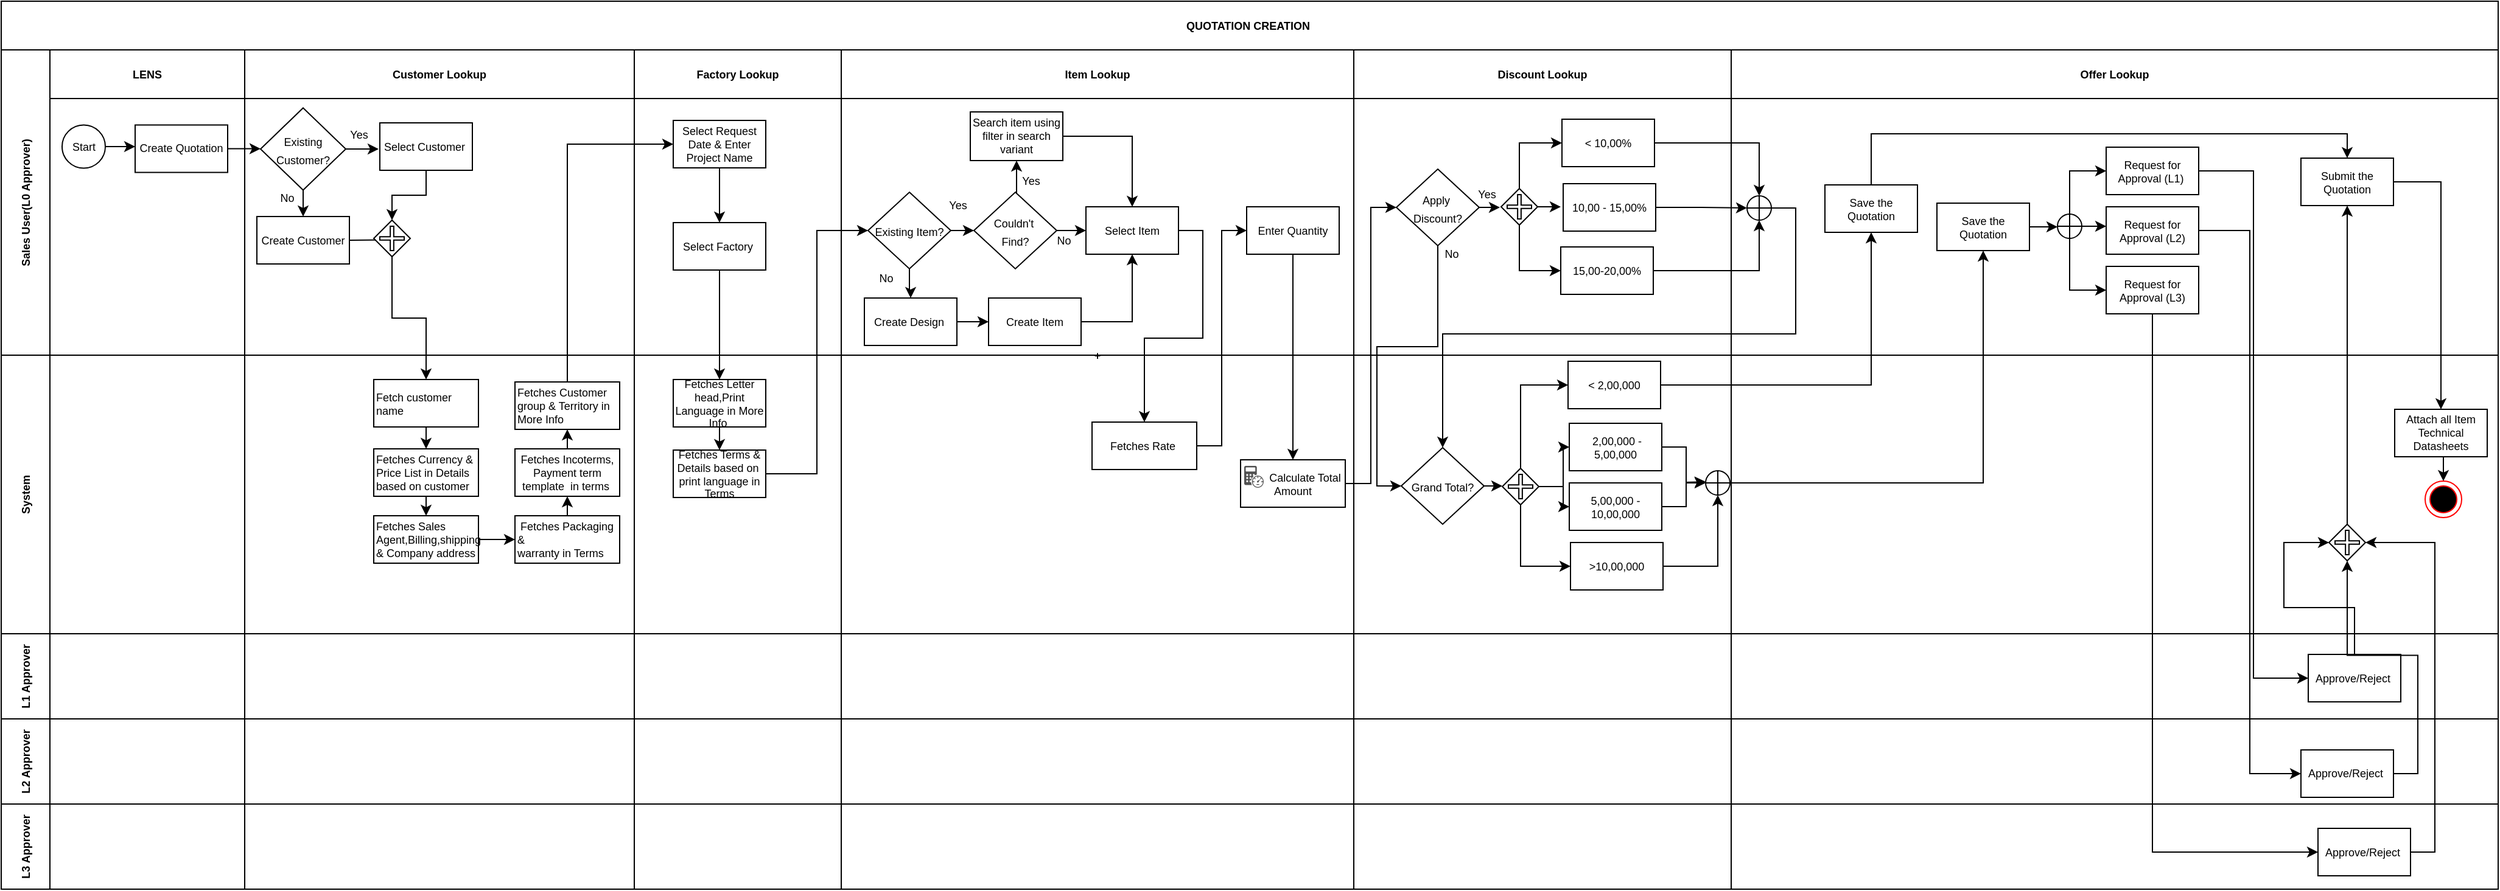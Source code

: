 <mxfile version="28.0.4">
  <diagram name="Page-1" id="TXxOkmzMB-AsiZWHqzil">
    <mxGraphModel dx="1201" dy="489" grid="1" gridSize="10" guides="1" tooltips="1" connect="1" arrows="1" fold="1" page="1" pageScale="1" pageWidth="1400" pageHeight="850" math="0" shadow="0">
      <root>
        <mxCell id="0" />
        <mxCell id="1" parent="0" />
        <mxCell id="I9-Bo0b2mwKEJArJB-ll-1" value="QUOTATION CREATION " style="shape=table;childLayout=tableLayout;startSize=40;collapsible=0;recursiveResize=0;expand=0;fontSize=9;fontStyle=1" parent="1" vertex="1">
          <mxGeometry x="118" width="2051.0" height="730.0" as="geometry" />
        </mxCell>
        <mxCell id="I9-Bo0b2mwKEJArJB-ll-2" value="Sales User(L0 Approver)" style="shape=tableRow;horizontal=0;swimlaneHead=0;swimlaneBody=0;top=0;left=0;strokeColor=inherit;bottom=0;right=0;dropTarget=0;fontStyle=1;fillColor=none;points=[[0,0.5],[1,0.5]];portConstraint=eastwest;startSize=40;collapsible=0;recursiveResize=0;expand=0;fontSize=9;" parent="I9-Bo0b2mwKEJArJB-ll-1" vertex="1">
          <mxGeometry y="40" width="2051.0" height="251" as="geometry" />
        </mxCell>
        <mxCell id="I9-Bo0b2mwKEJArJB-ll-3" value="LENS" style="swimlane;swimlaneHead=0;swimlaneBody=0;fontStyle=1;strokeColor=inherit;connectable=0;fillColor=none;startSize=40;collapsible=0;recursiveResize=0;expand=0;fontSize=9;" parent="I9-Bo0b2mwKEJArJB-ll-2" vertex="1">
          <mxGeometry x="40" width="160" height="251" as="geometry">
            <mxRectangle width="160" height="251" as="alternateBounds" />
          </mxGeometry>
        </mxCell>
        <mxCell id="I9-Bo0b2mwKEJArJB-ll-82" style="edgeStyle=orthogonalEdgeStyle;rounded=0;orthogonalLoop=1;jettySize=auto;html=1;exitX=1;exitY=0.5;exitDx=0;exitDy=0;" parent="I9-Bo0b2mwKEJArJB-ll-3" source="I9-Bo0b2mwKEJArJB-ll-34" edge="1">
          <mxGeometry relative="1" as="geometry">
            <mxPoint x="70" y="79.5" as="targetPoint" />
          </mxGeometry>
        </mxCell>
        <mxCell id="I9-Bo0b2mwKEJArJB-ll-34" value="&lt;font&gt;Start&lt;/font&gt;" style="ellipse;whiteSpace=wrap;html=1;aspect=fixed;fontSize=9;" parent="I9-Bo0b2mwKEJArJB-ll-3" vertex="1">
          <mxGeometry x="10" y="61.75" width="35.5" height="35.5" as="geometry" />
        </mxCell>
        <mxCell id="I9-Bo0b2mwKEJArJB-ll-36" value="Create Quotation" style="rounded=0;whiteSpace=wrap;html=1;align=center;fontSize=9;" parent="I9-Bo0b2mwKEJArJB-ll-3" vertex="1">
          <mxGeometry x="70" y="61.75" width="76" height="39" as="geometry" />
        </mxCell>
        <mxCell id="I9-Bo0b2mwKEJArJB-ll-4" value="Customer Lookup" style="swimlane;swimlaneHead=0;swimlaneBody=0;fontStyle=1;strokeColor=inherit;connectable=0;fillColor=none;startSize=40;collapsible=0;recursiveResize=0;expand=0;fontSize=9;" parent="I9-Bo0b2mwKEJArJB-ll-2" vertex="1">
          <mxGeometry x="200" width="320" height="251" as="geometry">
            <mxRectangle width="320" height="251" as="alternateBounds" />
          </mxGeometry>
        </mxCell>
        <mxCell id="I9-Bo0b2mwKEJArJB-ll-195" style="edgeStyle=orthogonalEdgeStyle;rounded=0;orthogonalLoop=1;jettySize=auto;html=1;exitX=1;exitY=0.5;exitDx=0;exitDy=0;" parent="I9-Bo0b2mwKEJArJB-ll-4" source="I9-Bo0b2mwKEJArJB-ll-5" edge="1">
          <mxGeometry relative="1" as="geometry">
            <mxPoint x="130" y="156" as="targetPoint" />
          </mxGeometry>
        </mxCell>
        <mxCell id="I9-Bo0b2mwKEJArJB-ll-5" value="Create Customer" style="rounded=0;whiteSpace=wrap;html=1;align=center;fontSize=9;" parent="I9-Bo0b2mwKEJArJB-ll-4" vertex="1">
          <mxGeometry x="10" y="137" width="76" height="39" as="geometry" />
        </mxCell>
        <mxCell id="I9-Bo0b2mwKEJArJB-ll-9" value="Select Item" style="rounded=0;whiteSpace=wrap;html=1;align=center;fontSize=9;" parent="I9-Bo0b2mwKEJArJB-ll-4" vertex="1">
          <mxGeometry x="691" y="129" width="76" height="39" as="geometry" />
        </mxCell>
        <mxCell id="I9-Bo0b2mwKEJArJB-ll-91" value="Select Customer&amp;nbsp;" style="rounded=0;whiteSpace=wrap;html=1;align=center;fontSize=9;" parent="I9-Bo0b2mwKEJArJB-ll-4" vertex="1">
          <mxGeometry x="111" y="60" width="76" height="39" as="geometry" />
        </mxCell>
        <mxCell id="I9-Bo0b2mwKEJArJB-ll-111" style="edgeStyle=orthogonalEdgeStyle;rounded=0;orthogonalLoop=1;jettySize=auto;html=1;exitX=1;exitY=0.5;exitDx=0;exitDy=0;" parent="I9-Bo0b2mwKEJArJB-ll-4" source="I9-Bo0b2mwKEJArJB-ll-106" edge="1">
          <mxGeometry relative="1" as="geometry">
            <mxPoint x="110" y="81.167" as="targetPoint" />
          </mxGeometry>
        </mxCell>
        <mxCell id="I9-Bo0b2mwKEJArJB-ll-112" style="edgeStyle=orthogonalEdgeStyle;rounded=0;orthogonalLoop=1;jettySize=auto;html=1;exitX=0.5;exitY=1;exitDx=0;exitDy=0;entryX=0.5;entryY=0;entryDx=0;entryDy=0;" parent="I9-Bo0b2mwKEJArJB-ll-4" source="I9-Bo0b2mwKEJArJB-ll-106" target="I9-Bo0b2mwKEJArJB-ll-5" edge="1">
          <mxGeometry relative="1" as="geometry" />
        </mxCell>
        <mxCell id="I9-Bo0b2mwKEJArJB-ll-106" value="&lt;font style=&quot;font-size: 9px;&quot;&gt;Existing Customer?&lt;/font&gt;" style="rhombus;whiteSpace=wrap;html=1;" parent="I9-Bo0b2mwKEJArJB-ll-4" vertex="1">
          <mxGeometry x="13" y="47.75" width="70" height="67.5" as="geometry" />
        </mxCell>
        <mxCell id="I9-Bo0b2mwKEJArJB-ll-113" value="&lt;font style=&quot;font-size: 9px;&quot;&gt;No&lt;/font&gt;" style="text;html=1;align=center;verticalAlign=middle;whiteSpace=wrap;rounded=0;" parent="I9-Bo0b2mwKEJArJB-ll-4" vertex="1">
          <mxGeometry x="20" y="115.25" width="30" height="12.25" as="geometry" />
        </mxCell>
        <mxCell id="I9-Bo0b2mwKEJArJB-ll-114" value="&lt;font style=&quot;font-size: 9px;&quot;&gt;Yes&lt;/font&gt;" style="text;html=1;align=center;verticalAlign=middle;whiteSpace=wrap;rounded=0;" parent="I9-Bo0b2mwKEJArJB-ll-4" vertex="1">
          <mxGeometry x="79" y="63" width="30" height="12.25" as="geometry" />
        </mxCell>
        <mxCell id="I9-Bo0b2mwKEJArJB-ll-123" value="Factory Lookup" style="swimlane;swimlaneHead=0;swimlaneBody=0;fontStyle=1;strokeColor=inherit;connectable=0;fillColor=none;startSize=40;collapsible=0;recursiveResize=0;expand=0;fontSize=9;" parent="I9-Bo0b2mwKEJArJB-ll-2" vertex="1">
          <mxGeometry x="520" width="170" height="251" as="geometry">
            <mxRectangle width="170" height="251" as="alternateBounds" />
          </mxGeometry>
        </mxCell>
        <mxCell id="I9-Bo0b2mwKEJArJB-ll-127" value="Select Factory&amp;nbsp;" style="rounded=0;whiteSpace=wrap;html=1;align=center;fontSize=9;" parent="I9-Bo0b2mwKEJArJB-ll-123" vertex="1">
          <mxGeometry x="32" y="142" width="76" height="39" as="geometry" />
        </mxCell>
        <mxCell id="s_FGLYSxigoL_fkBsZqZ-3" style="edgeStyle=orthogonalEdgeStyle;rounded=0;orthogonalLoop=1;jettySize=auto;html=1;exitX=0.5;exitY=1;exitDx=0;exitDy=0;entryX=0.5;entryY=0;entryDx=0;entryDy=0;" edge="1" parent="I9-Bo0b2mwKEJArJB-ll-123" source="s_FGLYSxigoL_fkBsZqZ-1" target="I9-Bo0b2mwKEJArJB-ll-127">
          <mxGeometry relative="1" as="geometry" />
        </mxCell>
        <mxCell id="s_FGLYSxigoL_fkBsZqZ-1" value="Select Request Date &amp;amp; Enter Project Name" style="rounded=0;whiteSpace=wrap;html=1;align=center;fontSize=9;" vertex="1" parent="I9-Bo0b2mwKEJArJB-ll-123">
          <mxGeometry x="32" y="58" width="76" height="39" as="geometry" />
        </mxCell>
        <mxCell id="I9-Bo0b2mwKEJArJB-ll-10" value="Item Lookup" style="swimlane;swimlaneHead=0;swimlaneBody=0;fontStyle=1;strokeColor=inherit;connectable=0;fillColor=none;startSize=40;collapsible=0;recursiveResize=0;expand=0;fontSize=9;" parent="I9-Bo0b2mwKEJArJB-ll-2" vertex="1">
          <mxGeometry x="690" width="421" height="251" as="geometry">
            <mxRectangle width="421" height="251" as="alternateBounds" />
          </mxGeometry>
        </mxCell>
        <mxCell id="I9-Bo0b2mwKEJArJB-ll-138" value="Search item using filter in search variant" style="rounded=0;whiteSpace=wrap;html=1;align=center;fontSize=9;" parent="I9-Bo0b2mwKEJArJB-ll-10" vertex="1">
          <mxGeometry x="106" y="51" width="76" height="40" as="geometry" />
        </mxCell>
        <mxCell id="I9-Bo0b2mwKEJArJB-ll-153" style="edgeStyle=orthogonalEdgeStyle;rounded=0;orthogonalLoop=1;jettySize=auto;html=1;exitX=1;exitY=0.5;exitDx=0;exitDy=0;entryX=0;entryY=0.5;entryDx=0;entryDy=0;" parent="I9-Bo0b2mwKEJArJB-ll-10" source="I9-Bo0b2mwKEJArJB-ll-139" target="I9-Bo0b2mwKEJArJB-ll-152" edge="1">
          <mxGeometry relative="1" as="geometry" />
        </mxCell>
        <mxCell id="I9-Bo0b2mwKEJArJB-ll-139" value="Create Design&amp;nbsp;" style="rounded=0;whiteSpace=wrap;html=1;align=center;fontSize=9;" parent="I9-Bo0b2mwKEJArJB-ll-10" vertex="1">
          <mxGeometry x="19" y="204" width="76" height="39" as="geometry" />
        </mxCell>
        <mxCell id="I9-Bo0b2mwKEJArJB-ll-160" style="edgeStyle=orthogonalEdgeStyle;rounded=0;orthogonalLoop=1;jettySize=auto;html=1;exitX=0.5;exitY=1;exitDx=0;exitDy=0;" parent="I9-Bo0b2mwKEJArJB-ll-10" source="I9-Bo0b2mwKEJArJB-ll-135" target="I9-Bo0b2mwKEJArJB-ll-139" edge="1">
          <mxGeometry relative="1" as="geometry" />
        </mxCell>
        <mxCell id="I9-Bo0b2mwKEJArJB-ll-162" style="edgeStyle=orthogonalEdgeStyle;rounded=0;orthogonalLoop=1;jettySize=auto;html=1;exitX=1;exitY=0.5;exitDx=0;exitDy=0;entryX=0;entryY=0.5;entryDx=0;entryDy=0;" parent="I9-Bo0b2mwKEJArJB-ll-10" source="I9-Bo0b2mwKEJArJB-ll-135" target="I9-Bo0b2mwKEJArJB-ll-161" edge="1">
          <mxGeometry relative="1" as="geometry" />
        </mxCell>
        <mxCell id="I9-Bo0b2mwKEJArJB-ll-135" value="&lt;font style=&quot;font-size: 9px;&quot;&gt;Existing Item?&lt;/font&gt;" style="rhombus;whiteSpace=wrap;html=1;" parent="I9-Bo0b2mwKEJArJB-ll-10" vertex="1">
          <mxGeometry x="22" y="117" width="68" height="63" as="geometry" />
        </mxCell>
        <mxCell id="I9-Bo0b2mwKEJArJB-ll-137" value="&lt;font style=&quot;font-size: 9px;&quot;&gt;Yes&lt;/font&gt;" style="text;html=1;align=center;verticalAlign=middle;whiteSpace=wrap;rounded=0;" parent="I9-Bo0b2mwKEJArJB-ll-10" vertex="1">
          <mxGeometry x="81" y="121" width="30" height="11.75" as="geometry" />
        </mxCell>
        <mxCell id="I9-Bo0b2mwKEJArJB-ll-136" value="&lt;font style=&quot;font-size: 9px;&quot;&gt;No&lt;/font&gt;" style="text;html=1;align=center;verticalAlign=middle;whiteSpace=wrap;rounded=0;" parent="I9-Bo0b2mwKEJArJB-ll-10" vertex="1">
          <mxGeometry x="22" y="180.5" width="30" height="12.25" as="geometry" />
        </mxCell>
        <mxCell id="I9-Bo0b2mwKEJArJB-ll-152" value="Create Item" style="rounded=0;whiteSpace=wrap;html=1;align=center;fontSize=9;" parent="I9-Bo0b2mwKEJArJB-ll-10" vertex="1">
          <mxGeometry x="121" y="204" width="76" height="39" as="geometry" />
        </mxCell>
        <mxCell id="I9-Bo0b2mwKEJArJB-ll-154" value="Enter Quantity" style="rounded=0;whiteSpace=wrap;html=1;align=center;fontSize=9;" parent="I9-Bo0b2mwKEJArJB-ll-10" vertex="1">
          <mxGeometry x="333" y="129" width="76" height="39" as="geometry" />
        </mxCell>
        <mxCell id="I9-Bo0b2mwKEJArJB-ll-164" style="edgeStyle=orthogonalEdgeStyle;rounded=0;orthogonalLoop=1;jettySize=auto;html=1;exitX=0.5;exitY=0;exitDx=0;exitDy=0;entryX=0.5;entryY=1;entryDx=0;entryDy=0;" parent="I9-Bo0b2mwKEJArJB-ll-10" source="I9-Bo0b2mwKEJArJB-ll-161" target="I9-Bo0b2mwKEJArJB-ll-138" edge="1">
          <mxGeometry relative="1" as="geometry" />
        </mxCell>
        <mxCell id="I9-Bo0b2mwKEJArJB-ll-166" style="edgeStyle=orthogonalEdgeStyle;rounded=0;orthogonalLoop=1;jettySize=auto;html=1;exitX=1;exitY=0.5;exitDx=0;exitDy=0;" parent="I9-Bo0b2mwKEJArJB-ll-10" source="I9-Bo0b2mwKEJArJB-ll-161" edge="1">
          <mxGeometry relative="1" as="geometry">
            <mxPoint x="201" y="148.833" as="targetPoint" />
          </mxGeometry>
        </mxCell>
        <mxCell id="I9-Bo0b2mwKEJArJB-ll-161" value="&lt;div&gt;&lt;font style=&quot;font-size: 9px;&quot;&gt;Couldn&#39;t&amp;nbsp;&lt;/font&gt;&lt;/div&gt;&lt;div&gt;&lt;font style=&quot;font-size: 9px;&quot;&gt;Find?&lt;/font&gt;&lt;/div&gt;" style="rhombus;whiteSpace=wrap;html=1;" parent="I9-Bo0b2mwKEJArJB-ll-10" vertex="1">
          <mxGeometry x="109" y="117" width="68" height="63" as="geometry" />
        </mxCell>
        <mxCell id="I9-Bo0b2mwKEJArJB-ll-165" value="&lt;font style=&quot;font-size: 9px;&quot;&gt;Yes&lt;/font&gt;" style="text;html=1;align=center;verticalAlign=middle;whiteSpace=wrap;rounded=0;" parent="I9-Bo0b2mwKEJArJB-ll-10" vertex="1">
          <mxGeometry x="141" y="101" width="30" height="11.75" as="geometry" />
        </mxCell>
        <mxCell id="I9-Bo0b2mwKEJArJB-ll-167" value="&lt;font style=&quot;font-size: 9px;&quot;&gt;No&lt;/font&gt;" style="text;html=1;align=center;verticalAlign=middle;whiteSpace=wrap;rounded=0;" parent="I9-Bo0b2mwKEJArJB-ll-10" vertex="1">
          <mxGeometry x="168" y="150" width="30" height="12.25" as="geometry" />
        </mxCell>
        <mxCell id="I9-Bo0b2mwKEJArJB-ll-11" value="Discount Lookup" style="swimlane;swimlaneHead=0;swimlaneBody=0;fontStyle=1;strokeColor=inherit;connectable=0;fillColor=none;startSize=40;collapsible=0;recursiveResize=0;expand=0;fontSize=9;" parent="I9-Bo0b2mwKEJArJB-ll-2" vertex="1">
          <mxGeometry x="1111" width="310" height="251" as="geometry">
            <mxRectangle width="310" height="251" as="alternateBounds" />
          </mxGeometry>
        </mxCell>
        <mxCell id="0062zbEWB8ZTDNwPYumu-15" style="edgeStyle=orthogonalEdgeStyle;rounded=0;orthogonalLoop=1;jettySize=auto;html=1;exitX=1;exitY=0.5;exitDx=0;exitDy=0;" parent="I9-Bo0b2mwKEJArJB-ll-11" edge="1">
          <mxGeometry relative="1" as="geometry">
            <mxPoint x="120" y="129.706" as="targetPoint" />
            <mxPoint x="103" y="129.5" as="sourcePoint" />
          </mxGeometry>
        </mxCell>
        <mxCell id="0062zbEWB8ZTDNwPYumu-1" value="&lt;div&gt;&lt;font style=&quot;font-size: 9px;&quot;&gt;Apply&amp;nbsp;&lt;/font&gt;&lt;/div&gt;&lt;div&gt;&lt;font style=&quot;font-size: 9px;&quot;&gt;Discount?&lt;/font&gt;&lt;/div&gt;" style="rhombus;whiteSpace=wrap;html=1;" parent="I9-Bo0b2mwKEJArJB-ll-11" vertex="1">
          <mxGeometry x="35" y="98" width="68" height="63" as="geometry" />
        </mxCell>
        <mxCell id="s_FGLYSxigoL_fkBsZqZ-8" value="&lt;font style=&quot;font-size: 9px;&quot;&gt;No&lt;/font&gt;" style="text;html=1;align=center;verticalAlign=middle;resizable=0;points=[];autosize=1;strokeColor=none;fillColor=none;" vertex="1" parent="I9-Bo0b2mwKEJArJB-ll-11">
          <mxGeometry x="60" y="152" width="40" height="30" as="geometry" />
        </mxCell>
        <mxCell id="I9-Bo0b2mwKEJArJB-ll-12" value="Offer Lookup" style="swimlane;swimlaneHead=0;swimlaneBody=0;fontStyle=1;strokeColor=inherit;connectable=0;fillColor=none;startSize=40;collapsible=0;recursiveResize=0;expand=0;fontSize=9;" parent="I9-Bo0b2mwKEJArJB-ll-2" vertex="1">
          <mxGeometry x="1421" width="630" height="251" as="geometry">
            <mxRectangle width="630" height="251" as="alternateBounds" />
          </mxGeometry>
        </mxCell>
        <mxCell id="I9-Bo0b2mwKEJArJB-ll-53" value="Submit the Quotation" style="rounded=0;whiteSpace=wrap;html=1;align=center;fontSize=9;" parent="I9-Bo0b2mwKEJArJB-ll-12" vertex="1">
          <mxGeometry x="468" y="89" width="76" height="39" as="geometry" />
        </mxCell>
        <mxCell id="96Y8R74PH3aCacMJTz5c-153" value="Request for Approval (L1)&amp;nbsp;" style="rounded=0;whiteSpace=wrap;html=1;align=center;fontSize=9;" parent="I9-Bo0b2mwKEJArJB-ll-12" vertex="1">
          <mxGeometry x="308" y="80" width="76" height="39" as="geometry" />
        </mxCell>
        <mxCell id="96Y8R74PH3aCacMJTz5c-198" value="Request for Approval (L3)" style="rounded=0;whiteSpace=wrap;html=1;align=center;fontSize=9;" parent="I9-Bo0b2mwKEJArJB-ll-12" vertex="1">
          <mxGeometry x="308" y="178" width="76" height="39" as="geometry" />
        </mxCell>
        <mxCell id="96Y8R74PH3aCacMJTz5c-197" value="Request for Approval (L2)" style="rounded=0;whiteSpace=wrap;html=1;align=center;fontSize=9;" parent="I9-Bo0b2mwKEJArJB-ll-12" vertex="1">
          <mxGeometry x="308" y="129" width="76" height="39" as="geometry" />
        </mxCell>
        <mxCell id="s_FGLYSxigoL_fkBsZqZ-14" style="edgeStyle=orthogonalEdgeStyle;rounded=0;orthogonalLoop=1;jettySize=auto;html=1;exitX=1;exitY=0.5;exitDx=0;exitDy=0;entryX=0;entryY=0.5;entryDx=0;entryDy=0;" edge="1" parent="I9-Bo0b2mwKEJArJB-ll-12" source="I9-Bo0b2mwKEJArJB-ll-51" target="0062zbEWB8ZTDNwPYumu-18">
          <mxGeometry relative="1" as="geometry" />
        </mxCell>
        <mxCell id="I9-Bo0b2mwKEJArJB-ll-51" value="Save the Quotation" style="rounded=0;whiteSpace=wrap;html=1;align=center;fontSize=9;" parent="I9-Bo0b2mwKEJArJB-ll-12" vertex="1">
          <mxGeometry x="169" y="126" width="76" height="39" as="geometry" />
        </mxCell>
        <mxCell id="0062zbEWB8ZTDNwPYumu-42" style="edgeStyle=orthogonalEdgeStyle;rounded=0;orthogonalLoop=1;jettySize=auto;html=1;exitX=0.5;exitY=0;exitDx=0;exitDy=0;entryX=0;entryY=0.5;entryDx=0;entryDy=0;" parent="I9-Bo0b2mwKEJArJB-ll-12" source="0062zbEWB8ZTDNwPYumu-18" target="96Y8R74PH3aCacMJTz5c-153" edge="1">
          <mxGeometry relative="1" as="geometry" />
        </mxCell>
        <mxCell id="0062zbEWB8ZTDNwPYumu-43" style="edgeStyle=orthogonalEdgeStyle;rounded=0;orthogonalLoop=1;jettySize=auto;html=1;exitX=1;exitY=0.5;exitDx=0;exitDy=0;" parent="I9-Bo0b2mwKEJArJB-ll-12" source="0062zbEWB8ZTDNwPYumu-18" edge="1">
          <mxGeometry relative="1" as="geometry">
            <mxPoint x="308" y="145.333" as="targetPoint" />
          </mxGeometry>
        </mxCell>
        <mxCell id="0062zbEWB8ZTDNwPYumu-45" style="edgeStyle=orthogonalEdgeStyle;rounded=0;orthogonalLoop=1;jettySize=auto;html=1;exitX=0.5;exitY=1;exitDx=0;exitDy=0;entryX=0;entryY=0.5;entryDx=0;entryDy=0;" parent="I9-Bo0b2mwKEJArJB-ll-12" source="0062zbEWB8ZTDNwPYumu-18" target="96Y8R74PH3aCacMJTz5c-198" edge="1">
          <mxGeometry relative="1" as="geometry" />
        </mxCell>
        <mxCell id="0062zbEWB8ZTDNwPYumu-18" value="" style="shape=orEllipse;perimeter=ellipsePerimeter;whiteSpace=wrap;html=1;backgroundOutline=1;" parent="I9-Bo0b2mwKEJArJB-ll-12" vertex="1">
          <mxGeometry x="268" y="135" width="20" height="20" as="geometry" />
        </mxCell>
        <mxCell id="0062zbEWB8ZTDNwPYumu-46" value="" style="shape=orEllipse;perimeter=ellipsePerimeter;whiteSpace=wrap;html=1;backgroundOutline=1;" parent="I9-Bo0b2mwKEJArJB-ll-12" vertex="1">
          <mxGeometry x="13" y="120" width="20" height="20" as="geometry" />
        </mxCell>
        <mxCell id="19Ws-yTmKAZkZg6zUYvY-25" style="edgeStyle=orthogonalEdgeStyle;rounded=0;orthogonalLoop=1;jettySize=auto;html=1;exitX=0.5;exitY=0;exitDx=0;exitDy=0;entryX=0.5;entryY=0;entryDx=0;entryDy=0;" parent="I9-Bo0b2mwKEJArJB-ll-12" source="19Ws-yTmKAZkZg6zUYvY-23" target="I9-Bo0b2mwKEJArJB-ll-53" edge="1">
          <mxGeometry relative="1" as="geometry" />
        </mxCell>
        <mxCell id="19Ws-yTmKAZkZg6zUYvY-23" value="Save the Quotation" style="rounded=0;whiteSpace=wrap;html=1;align=center;fontSize=9;" parent="I9-Bo0b2mwKEJArJB-ll-12" vertex="1">
          <mxGeometry x="77" y="111" width="76" height="39" as="geometry" />
        </mxCell>
        <mxCell id="I9-Bo0b2mwKEJArJB-ll-107" style="edgeStyle=orthogonalEdgeStyle;rounded=0;orthogonalLoop=1;jettySize=auto;html=1;exitX=1;exitY=0.5;exitDx=0;exitDy=0;entryX=0;entryY=0.5;entryDx=0;entryDy=0;" parent="I9-Bo0b2mwKEJArJB-ll-2" source="I9-Bo0b2mwKEJArJB-ll-36" target="I9-Bo0b2mwKEJArJB-ll-106" edge="1">
          <mxGeometry relative="1" as="geometry" />
        </mxCell>
        <mxCell id="I9-Bo0b2mwKEJArJB-ll-168" style="edgeStyle=orthogonalEdgeStyle;rounded=0;orthogonalLoop=1;jettySize=auto;html=1;exitX=1;exitY=0.5;exitDx=0;exitDy=0;entryX=0.5;entryY=0;entryDx=0;entryDy=0;" parent="I9-Bo0b2mwKEJArJB-ll-2" source="I9-Bo0b2mwKEJArJB-ll-138" target="I9-Bo0b2mwKEJArJB-ll-9" edge="1">
          <mxGeometry relative="1" as="geometry" />
        </mxCell>
        <mxCell id="I9-Bo0b2mwKEJArJB-ll-169" style="edgeStyle=orthogonalEdgeStyle;rounded=0;orthogonalLoop=1;jettySize=auto;html=1;exitX=1;exitY=0.5;exitDx=0;exitDy=0;entryX=0.5;entryY=1;entryDx=0;entryDy=0;" parent="I9-Bo0b2mwKEJArJB-ll-2" source="I9-Bo0b2mwKEJArJB-ll-152" target="I9-Bo0b2mwKEJArJB-ll-9" edge="1">
          <mxGeometry relative="1" as="geometry" />
        </mxCell>
        <mxCell id="I9-Bo0b2mwKEJArJB-ll-13" value="System" style="shape=tableRow;horizontal=0;swimlaneHead=0;swimlaneBody=0;top=0;left=0;strokeColor=inherit;bottom=0;right=0;dropTarget=0;fontStyle=1;fillColor=none;points=[[0,0.5],[1,0.5]];portConstraint=eastwest;startSize=40;collapsible=0;recursiveResize=0;expand=0;fontSize=9;" parent="I9-Bo0b2mwKEJArJB-ll-1" vertex="1">
          <mxGeometry y="291" width="2051.0" height="229" as="geometry" />
        </mxCell>
        <mxCell id="I9-Bo0b2mwKEJArJB-ll-14" value="" style="swimlane;swimlaneHead=0;swimlaneBody=0;fontStyle=1;connectable=0;strokeColor=inherit;fillColor=none;startSize=0;collapsible=0;recursiveResize=0;expand=0;fontSize=9;" parent="I9-Bo0b2mwKEJArJB-ll-13" vertex="1">
          <mxGeometry x="40" width="160" height="229" as="geometry">
            <mxRectangle width="160" height="229" as="alternateBounds" />
          </mxGeometry>
        </mxCell>
        <mxCell id="I9-Bo0b2mwKEJArJB-ll-15" value="" style="swimlane;swimlaneHead=0;swimlaneBody=0;fontStyle=1;connectable=0;strokeColor=inherit;fillColor=none;startSize=0;collapsible=0;recursiveResize=0;expand=0;fontSize=9;" parent="I9-Bo0b2mwKEJArJB-ll-13" vertex="1">
          <mxGeometry x="200" width="320" height="229" as="geometry">
            <mxRectangle width="320" height="229" as="alternateBounds" />
          </mxGeometry>
        </mxCell>
        <mxCell id="I9-Bo0b2mwKEJArJB-ll-16" value="&amp;nbsp; &amp;nbsp; &amp;nbsp; &amp;nbsp; Calculate Total Amount" style="rounded=0;whiteSpace=wrap;html=1;align=center;fontSize=9;" parent="I9-Bo0b2mwKEJArJB-ll-15" vertex="1">
          <mxGeometry x="818" y="86" width="86" height="39" as="geometry" />
        </mxCell>
        <mxCell id="I9-Bo0b2mwKEJArJB-ll-17" value="" style="sketch=0;pointerEvents=1;shadow=0;dashed=0;html=1;strokeColor=none;fillColor=#505050;labelPosition=center;verticalLabelPosition=bottom;verticalAlign=top;outlineConnect=0;align=center;shape=mxgraph.office.concepts.bandwidth_calculator;fontSize=9;" parent="I9-Bo0b2mwKEJArJB-ll-15" vertex="1">
          <mxGeometry x="821" y="91" width="16" height="18" as="geometry" />
        </mxCell>
        <mxCell id="I9-Bo0b2mwKEJArJB-ll-101" style="edgeStyle=orthogonalEdgeStyle;rounded=0;orthogonalLoop=1;jettySize=auto;html=1;exitX=0.5;exitY=1;exitDx=0;exitDy=0;entryX=0.5;entryY=0;entryDx=0;entryDy=0;" parent="I9-Bo0b2mwKEJArJB-ll-15" source="I9-Bo0b2mwKEJArJB-ll-41" target="I9-Bo0b2mwKEJArJB-ll-43" edge="1">
          <mxGeometry relative="1" as="geometry" />
        </mxCell>
        <mxCell id="I9-Bo0b2mwKEJArJB-ll-41" value="Fetch customer name" style="rounded=0;whiteSpace=wrap;html=1;align=left;fontSize=9;" parent="I9-Bo0b2mwKEJArJB-ll-15" vertex="1">
          <mxGeometry x="106" y="20" width="86" height="39" as="geometry" />
        </mxCell>
        <mxCell id="I9-Bo0b2mwKEJArJB-ll-102" style="edgeStyle=orthogonalEdgeStyle;rounded=0;orthogonalLoop=1;jettySize=auto;html=1;exitX=0.5;exitY=1;exitDx=0;exitDy=0;entryX=0.5;entryY=0;entryDx=0;entryDy=0;" parent="I9-Bo0b2mwKEJArJB-ll-15" source="I9-Bo0b2mwKEJArJB-ll-43" target="I9-Bo0b2mwKEJArJB-ll-19" edge="1">
          <mxGeometry relative="1" as="geometry" />
        </mxCell>
        <mxCell id="I9-Bo0b2mwKEJArJB-ll-43" value="&lt;div align=&quot;left&quot;&gt;Fetches Currency &amp;amp; Price List in Details based on customer&lt;/div&gt;" style="rounded=0;whiteSpace=wrap;html=1;align=left;fontSize=9;" parent="I9-Bo0b2mwKEJArJB-ll-15" vertex="1">
          <mxGeometry x="106" y="77" width="86" height="39" as="geometry" />
        </mxCell>
        <mxCell id="I9-Bo0b2mwKEJArJB-ll-103" style="edgeStyle=orthogonalEdgeStyle;rounded=0;orthogonalLoop=1;jettySize=auto;html=1;exitX=1;exitY=0.5;exitDx=0;exitDy=0;entryX=0;entryY=0.5;entryDx=0;entryDy=0;" parent="I9-Bo0b2mwKEJArJB-ll-15" source="I9-Bo0b2mwKEJArJB-ll-19" target="I9-Bo0b2mwKEJArJB-ll-90" edge="1">
          <mxGeometry relative="1" as="geometry" />
        </mxCell>
        <mxCell id="I9-Bo0b2mwKEJArJB-ll-19" value="&lt;div align=&quot;left&quot;&gt;Fetches Sales Agent,Billing,shipping &amp;amp; Company address&lt;/div&gt;" style="rounded=0;whiteSpace=wrap;html=1;align=left;fontSize=9;" parent="I9-Bo0b2mwKEJArJB-ll-15" vertex="1">
          <mxGeometry x="106" y="132" width="86" height="39" as="geometry" />
        </mxCell>
        <mxCell id="I9-Bo0b2mwKEJArJB-ll-105" style="edgeStyle=orthogonalEdgeStyle;rounded=0;orthogonalLoop=1;jettySize=auto;html=1;exitX=0.5;exitY=0;exitDx=0;exitDy=0;entryX=0.5;entryY=1;entryDx=0;entryDy=0;" parent="I9-Bo0b2mwKEJArJB-ll-15" source="I9-Bo0b2mwKEJArJB-ll-23" target="I9-Bo0b2mwKEJArJB-ll-89" edge="1">
          <mxGeometry relative="1" as="geometry" />
        </mxCell>
        <mxCell id="I9-Bo0b2mwKEJArJB-ll-23" value="&lt;div&gt;Fetches Incoterms,&lt;/div&gt;&lt;div&gt;Payment term template&amp;nbsp; in terms&amp;nbsp;&lt;/div&gt;" style="rounded=0;whiteSpace=wrap;html=1;align=center;fontSize=9;" parent="I9-Bo0b2mwKEJArJB-ll-15" vertex="1">
          <mxGeometry x="222" y="77" width="86" height="39" as="geometry" />
        </mxCell>
        <mxCell id="I9-Bo0b2mwKEJArJB-ll-89" value="&lt;div align=&quot;left&quot;&gt;Fetches Customer group &amp;amp; Territory in More Info&lt;/div&gt;" style="rounded=0;whiteSpace=wrap;html=1;align=left;fontSize=9;" parent="I9-Bo0b2mwKEJArJB-ll-15" vertex="1">
          <mxGeometry x="222" y="22" width="86" height="39" as="geometry" />
        </mxCell>
        <mxCell id="I9-Bo0b2mwKEJArJB-ll-104" style="edgeStyle=orthogonalEdgeStyle;rounded=0;orthogonalLoop=1;jettySize=auto;html=1;exitX=0.5;exitY=0;exitDx=0;exitDy=0;entryX=0.5;entryY=1;entryDx=0;entryDy=0;" parent="I9-Bo0b2mwKEJArJB-ll-15" source="I9-Bo0b2mwKEJArJB-ll-90" target="I9-Bo0b2mwKEJArJB-ll-23" edge="1">
          <mxGeometry relative="1" as="geometry" />
        </mxCell>
        <mxCell id="I9-Bo0b2mwKEJArJB-ll-90" value="&lt;div align=&quot;left&quot;&gt;&lt;div align=&quot;left&quot;&gt;&amp;nbsp;Fetches Packaging &amp;amp;&lt;/div&gt;&lt;div align=&quot;left&quot;&gt;warranty in Terms&lt;/div&gt;&lt;/div&gt;" style="rounded=0;whiteSpace=wrap;html=1;align=left;fontSize=9;" parent="I9-Bo0b2mwKEJArJB-ll-15" vertex="1">
          <mxGeometry x="222" y="132" width="86" height="39" as="geometry" />
        </mxCell>
        <mxCell id="I9-Bo0b2mwKEJArJB-ll-124" style="swimlane;swimlaneHead=0;swimlaneBody=0;fontStyle=1;connectable=0;strokeColor=inherit;fillColor=none;startSize=0;collapsible=0;recursiveResize=0;expand=0;fontSize=9;" parent="I9-Bo0b2mwKEJArJB-ll-13" vertex="1">
          <mxGeometry x="520" width="170" height="229" as="geometry">
            <mxRectangle width="170" height="229" as="alternateBounds" />
          </mxGeometry>
        </mxCell>
        <mxCell id="I9-Bo0b2mwKEJArJB-ll-132" style="edgeStyle=orthogonalEdgeStyle;rounded=0;orthogonalLoop=1;jettySize=auto;html=1;exitX=0.5;exitY=1;exitDx=0;exitDy=0;entryX=0.5;entryY=0;entryDx=0;entryDy=0;" parent="I9-Bo0b2mwKEJArJB-ll-124" source="I9-Bo0b2mwKEJArJB-ll-129" target="I9-Bo0b2mwKEJArJB-ll-131" edge="1">
          <mxGeometry relative="1" as="geometry" />
        </mxCell>
        <mxCell id="I9-Bo0b2mwKEJArJB-ll-129" value="Fetches Letter head,Print Language in More Info&amp;nbsp;" style="rounded=0;whiteSpace=wrap;html=1;align=center;fontSize=9;" parent="I9-Bo0b2mwKEJArJB-ll-124" vertex="1">
          <mxGeometry x="32" y="20" width="76" height="39" as="geometry" />
        </mxCell>
        <mxCell id="I9-Bo0b2mwKEJArJB-ll-131" value="Fetches Terms &amp;amp; Details based on&amp;nbsp; print language in Terms" style="rounded=0;whiteSpace=wrap;html=1;align=center;fontSize=9;" parent="I9-Bo0b2mwKEJArJB-ll-124" vertex="1">
          <mxGeometry x="32" y="78" width="76" height="39" as="geometry" />
        </mxCell>
        <mxCell id="I9-Bo0b2mwKEJArJB-ll-18" value="+" style="swimlane;swimlaneHead=0;swimlaneBody=0;fontStyle=1;connectable=0;strokeColor=inherit;fillColor=none;startSize=0;collapsible=0;recursiveResize=0;expand=0;fontSize=9;" parent="I9-Bo0b2mwKEJArJB-ll-13" vertex="1">
          <mxGeometry x="690" width="421" height="229" as="geometry">
            <mxRectangle width="421" height="229" as="alternateBounds" />
          </mxGeometry>
        </mxCell>
        <mxCell id="I9-Bo0b2mwKEJArJB-ll-185" value="Fetches Rate&amp;nbsp;" style="rounded=0;whiteSpace=wrap;html=1;align=center;fontSize=9;" parent="I9-Bo0b2mwKEJArJB-ll-18" vertex="1">
          <mxGeometry x="206" y="55" width="86" height="39" as="geometry" />
        </mxCell>
        <mxCell id="I9-Bo0b2mwKEJArJB-ll-20" value="" style="swimlane;swimlaneHead=0;swimlaneBody=0;fontStyle=1;connectable=0;strokeColor=inherit;fillColor=none;startSize=0;collapsible=0;recursiveResize=0;expand=0;fontSize=9;" parent="I9-Bo0b2mwKEJArJB-ll-13" vertex="1">
          <mxGeometry x="1111" width="310" height="229" as="geometry">
            <mxRectangle width="310" height="229" as="alternateBounds" />
          </mxGeometry>
        </mxCell>
        <mxCell id="I9-Bo0b2mwKEJArJB-ll-25" value="" style="swimlane;swimlaneHead=0;swimlaneBody=0;fontStyle=1;connectable=0;strokeColor=inherit;fillColor=none;startSize=0;collapsible=0;recursiveResize=0;expand=0;fontSize=9;" parent="I9-Bo0b2mwKEJArJB-ll-13" vertex="1">
          <mxGeometry x="1421" width="630" height="229" as="geometry">
            <mxRectangle width="630" height="229" as="alternateBounds" />
          </mxGeometry>
        </mxCell>
        <mxCell id="s_FGLYSxigoL_fkBsZqZ-15" style="edgeStyle=orthogonalEdgeStyle;rounded=0;orthogonalLoop=1;jettySize=auto;html=1;exitX=0.5;exitY=1;exitDx=0;exitDy=0;entryX=0.5;entryY=0;entryDx=0;entryDy=0;" edge="1" parent="I9-Bo0b2mwKEJArJB-ll-25" source="I9-Bo0b2mwKEJArJB-ll-61" target="I9-Bo0b2mwKEJArJB-ll-181">
          <mxGeometry relative="1" as="geometry" />
        </mxCell>
        <mxCell id="I9-Bo0b2mwKEJArJB-ll-61" value="Attach all Item Technical Datasheets" style="rounded=0;whiteSpace=wrap;html=1;align=center;fontSize=9;" parent="I9-Bo0b2mwKEJArJB-ll-25" vertex="1">
          <mxGeometry x="545" y="44.5" width="76" height="39" as="geometry" />
        </mxCell>
        <mxCell id="I9-Bo0b2mwKEJArJB-ll-181" value="" style="ellipse;html=1;shape=endState;fillColor=#000000;strokeColor=#ff0000;fontSize=9;" parent="I9-Bo0b2mwKEJArJB-ll-25" vertex="1">
          <mxGeometry x="570" y="103.5" width="30" height="30" as="geometry" />
        </mxCell>
        <mxCell id="96Y8R74PH3aCacMJTz5c-1" value="L1 Approver" style="shape=tableRow;horizontal=0;swimlaneHead=0;swimlaneBody=0;top=0;left=0;strokeColor=inherit;bottom=0;right=0;dropTarget=0;fontStyle=1;fillColor=none;points=[[0,0.5],[1,0.5]];portConstraint=eastwest;startSize=40;collapsible=0;recursiveResize=0;expand=0;fontSize=9;" parent="I9-Bo0b2mwKEJArJB-ll-1" vertex="1">
          <mxGeometry y="520" width="2051.0" height="70" as="geometry" />
        </mxCell>
        <mxCell id="96Y8R74PH3aCacMJTz5c-2" style="swimlane;swimlaneHead=0;swimlaneBody=0;fontStyle=1;connectable=0;strokeColor=inherit;fillColor=none;startSize=0;collapsible=0;recursiveResize=0;expand=0;fontSize=9;" parent="96Y8R74PH3aCacMJTz5c-1" vertex="1">
          <mxGeometry x="40" width="160" height="70" as="geometry">
            <mxRectangle width="160" height="70" as="alternateBounds" />
          </mxGeometry>
        </mxCell>
        <mxCell id="96Y8R74PH3aCacMJTz5c-3" style="swimlane;swimlaneHead=0;swimlaneBody=0;fontStyle=1;connectable=0;strokeColor=inherit;fillColor=none;startSize=0;collapsible=0;recursiveResize=0;expand=0;fontSize=9;" parent="96Y8R74PH3aCacMJTz5c-1" vertex="1">
          <mxGeometry x="200" width="320" height="70" as="geometry">
            <mxRectangle width="320" height="70" as="alternateBounds" />
          </mxGeometry>
        </mxCell>
        <mxCell id="96Y8R74PH3aCacMJTz5c-4" style="swimlane;swimlaneHead=0;swimlaneBody=0;fontStyle=1;connectable=0;strokeColor=inherit;fillColor=none;startSize=0;collapsible=0;recursiveResize=0;expand=0;fontSize=9;" parent="96Y8R74PH3aCacMJTz5c-1" vertex="1">
          <mxGeometry x="520" width="170" height="70" as="geometry">
            <mxRectangle width="170" height="70" as="alternateBounds" />
          </mxGeometry>
        </mxCell>
        <mxCell id="96Y8R74PH3aCacMJTz5c-5" style="swimlane;swimlaneHead=0;swimlaneBody=0;fontStyle=1;connectable=0;strokeColor=inherit;fillColor=none;startSize=0;collapsible=0;recursiveResize=0;expand=0;fontSize=9;" parent="96Y8R74PH3aCacMJTz5c-1" vertex="1">
          <mxGeometry x="690" width="421" height="70" as="geometry">
            <mxRectangle width="421" height="70" as="alternateBounds" />
          </mxGeometry>
        </mxCell>
        <mxCell id="96Y8R74PH3aCacMJTz5c-6" style="swimlane;swimlaneHead=0;swimlaneBody=0;fontStyle=1;connectable=0;strokeColor=inherit;fillColor=none;startSize=0;collapsible=0;recursiveResize=0;expand=0;fontSize=9;" parent="96Y8R74PH3aCacMJTz5c-1" vertex="1">
          <mxGeometry x="1111" width="310" height="70" as="geometry">
            <mxRectangle width="310" height="70" as="alternateBounds" />
          </mxGeometry>
        </mxCell>
        <mxCell id="96Y8R74PH3aCacMJTz5c-7" style="swimlane;swimlaneHead=0;swimlaneBody=0;fontStyle=1;connectable=0;strokeColor=inherit;fillColor=none;startSize=0;collapsible=0;recursiveResize=0;expand=0;fontSize=9;" parent="96Y8R74PH3aCacMJTz5c-1" vertex="1">
          <mxGeometry x="1421" width="630" height="70" as="geometry">
            <mxRectangle width="630" height="70" as="alternateBounds" />
          </mxGeometry>
        </mxCell>
        <mxCell id="96Y8R74PH3aCacMJTz5c-154" value="Approve/Reject&amp;nbsp;" style="rounded=0;whiteSpace=wrap;html=1;align=center;fontSize=9;" parent="96Y8R74PH3aCacMJTz5c-7" vertex="1">
          <mxGeometry x="474" y="17" width="76" height="39" as="geometry" />
        </mxCell>
        <mxCell id="96Y8R74PH3aCacMJTz5c-8" value="L2 Approver" style="shape=tableRow;horizontal=0;swimlaneHead=0;swimlaneBody=0;top=0;left=0;strokeColor=inherit;bottom=0;right=0;dropTarget=0;fontStyle=1;fillColor=none;points=[[0,0.5],[1,0.5]];portConstraint=eastwest;startSize=40;collapsible=0;recursiveResize=0;expand=0;fontSize=9;" parent="I9-Bo0b2mwKEJArJB-ll-1" vertex="1">
          <mxGeometry y="590" width="2051.0" height="70" as="geometry" />
        </mxCell>
        <mxCell id="96Y8R74PH3aCacMJTz5c-9" style="swimlane;swimlaneHead=0;swimlaneBody=0;fontStyle=1;connectable=0;strokeColor=inherit;fillColor=none;startSize=0;collapsible=0;recursiveResize=0;expand=0;fontSize=9;" parent="96Y8R74PH3aCacMJTz5c-8" vertex="1">
          <mxGeometry x="40" width="160" height="70" as="geometry">
            <mxRectangle width="160" height="70" as="alternateBounds" />
          </mxGeometry>
        </mxCell>
        <mxCell id="96Y8R74PH3aCacMJTz5c-10" style="swimlane;swimlaneHead=0;swimlaneBody=0;fontStyle=1;connectable=0;strokeColor=inherit;fillColor=none;startSize=0;collapsible=0;recursiveResize=0;expand=0;fontSize=9;" parent="96Y8R74PH3aCacMJTz5c-8" vertex="1">
          <mxGeometry x="200" width="320" height="70" as="geometry">
            <mxRectangle width="320" height="70" as="alternateBounds" />
          </mxGeometry>
        </mxCell>
        <mxCell id="96Y8R74PH3aCacMJTz5c-11" style="swimlane;swimlaneHead=0;swimlaneBody=0;fontStyle=1;connectable=0;strokeColor=inherit;fillColor=none;startSize=0;collapsible=0;recursiveResize=0;expand=0;fontSize=9;" parent="96Y8R74PH3aCacMJTz5c-8" vertex="1">
          <mxGeometry x="520" width="170" height="70" as="geometry">
            <mxRectangle width="170" height="70" as="alternateBounds" />
          </mxGeometry>
        </mxCell>
        <mxCell id="96Y8R74PH3aCacMJTz5c-12" style="swimlane;swimlaneHead=0;swimlaneBody=0;fontStyle=1;connectable=0;strokeColor=inherit;fillColor=none;startSize=0;collapsible=0;recursiveResize=0;expand=0;fontSize=9;" parent="96Y8R74PH3aCacMJTz5c-8" vertex="1">
          <mxGeometry x="690" width="421" height="70" as="geometry">
            <mxRectangle width="421" height="70" as="alternateBounds" />
          </mxGeometry>
        </mxCell>
        <mxCell id="96Y8R74PH3aCacMJTz5c-13" style="swimlane;swimlaneHead=0;swimlaneBody=0;fontStyle=1;connectable=0;strokeColor=inherit;fillColor=none;startSize=0;collapsible=0;recursiveResize=0;expand=0;fontSize=9;" parent="96Y8R74PH3aCacMJTz5c-8" vertex="1">
          <mxGeometry x="1111" width="310" height="70" as="geometry">
            <mxRectangle width="310" height="70" as="alternateBounds" />
          </mxGeometry>
        </mxCell>
        <mxCell id="96Y8R74PH3aCacMJTz5c-14" style="swimlane;swimlaneHead=0;swimlaneBody=0;fontStyle=1;connectable=0;strokeColor=inherit;fillColor=none;startSize=0;collapsible=0;recursiveResize=0;expand=0;fontSize=9;" parent="96Y8R74PH3aCacMJTz5c-8" vertex="1">
          <mxGeometry x="1421" width="630" height="70" as="geometry">
            <mxRectangle width="630" height="70" as="alternateBounds" />
          </mxGeometry>
        </mxCell>
        <mxCell id="96Y8R74PH3aCacMJTz5c-202" value="Approve/Reject&amp;nbsp;" style="rounded=0;whiteSpace=wrap;html=1;align=center;fontSize=9;" parent="96Y8R74PH3aCacMJTz5c-14" vertex="1">
          <mxGeometry x="468" y="25.5" width="76" height="39" as="geometry" />
        </mxCell>
        <mxCell id="96Y8R74PH3aCacMJTz5c-15" value="L3 Approver" style="shape=tableRow;horizontal=0;swimlaneHead=0;swimlaneBody=0;top=0;left=0;strokeColor=inherit;bottom=0;right=0;dropTarget=0;fontStyle=1;fillColor=none;points=[[0,0.5],[1,0.5]];portConstraint=eastwest;startSize=40;collapsible=0;recursiveResize=0;expand=0;fontSize=9;" parent="I9-Bo0b2mwKEJArJB-ll-1" vertex="1">
          <mxGeometry y="660" width="2051.0" height="70" as="geometry" />
        </mxCell>
        <mxCell id="96Y8R74PH3aCacMJTz5c-16" style="swimlane;swimlaneHead=0;swimlaneBody=0;fontStyle=1;connectable=0;strokeColor=inherit;fillColor=none;startSize=0;collapsible=0;recursiveResize=0;expand=0;fontSize=9;" parent="96Y8R74PH3aCacMJTz5c-15" vertex="1">
          <mxGeometry x="40" width="160" height="70" as="geometry">
            <mxRectangle width="160" height="70" as="alternateBounds" />
          </mxGeometry>
        </mxCell>
        <mxCell id="96Y8R74PH3aCacMJTz5c-17" style="swimlane;swimlaneHead=0;swimlaneBody=0;fontStyle=1;connectable=0;strokeColor=inherit;fillColor=none;startSize=0;collapsible=0;recursiveResize=0;expand=0;fontSize=9;" parent="96Y8R74PH3aCacMJTz5c-15" vertex="1">
          <mxGeometry x="200" width="320" height="70" as="geometry">
            <mxRectangle width="320" height="70" as="alternateBounds" />
          </mxGeometry>
        </mxCell>
        <mxCell id="96Y8R74PH3aCacMJTz5c-18" style="swimlane;swimlaneHead=0;swimlaneBody=0;fontStyle=1;connectable=0;strokeColor=inherit;fillColor=none;startSize=0;collapsible=0;recursiveResize=0;expand=0;fontSize=9;" parent="96Y8R74PH3aCacMJTz5c-15" vertex="1">
          <mxGeometry x="520" width="170" height="70" as="geometry">
            <mxRectangle width="170" height="70" as="alternateBounds" />
          </mxGeometry>
        </mxCell>
        <mxCell id="96Y8R74PH3aCacMJTz5c-19" style="swimlane;swimlaneHead=0;swimlaneBody=0;fontStyle=1;connectable=0;strokeColor=inherit;fillColor=none;startSize=0;collapsible=0;recursiveResize=0;expand=0;fontSize=9;" parent="96Y8R74PH3aCacMJTz5c-15" vertex="1">
          <mxGeometry x="690" width="421" height="70" as="geometry">
            <mxRectangle width="421" height="70" as="alternateBounds" />
          </mxGeometry>
        </mxCell>
        <mxCell id="96Y8R74PH3aCacMJTz5c-20" style="swimlane;swimlaneHead=0;swimlaneBody=0;fontStyle=1;connectable=0;strokeColor=inherit;fillColor=none;startSize=0;collapsible=0;recursiveResize=0;expand=0;fontSize=9;" parent="96Y8R74PH3aCacMJTz5c-15" vertex="1">
          <mxGeometry x="1111" width="310" height="70" as="geometry">
            <mxRectangle width="310" height="70" as="alternateBounds" />
          </mxGeometry>
        </mxCell>
        <mxCell id="96Y8R74PH3aCacMJTz5c-21" style="swimlane;swimlaneHead=0;swimlaneBody=0;fontStyle=1;connectable=0;strokeColor=inherit;fillColor=none;startSize=0;collapsible=0;recursiveResize=0;expand=0;fontSize=9;" parent="96Y8R74PH3aCacMJTz5c-15" vertex="1">
          <mxGeometry x="1421" width="630" height="70" as="geometry">
            <mxRectangle width="630" height="70" as="alternateBounds" />
          </mxGeometry>
        </mxCell>
        <mxCell id="96Y8R74PH3aCacMJTz5c-203" value="Approve/Reject&amp;nbsp;" style="rounded=0;whiteSpace=wrap;html=1;align=center;fontSize=9;" parent="96Y8R74PH3aCacMJTz5c-21" vertex="1">
          <mxGeometry x="482" y="20" width="76" height="39" as="geometry" />
        </mxCell>
        <mxCell id="I9-Bo0b2mwKEJArJB-ll-130" style="edgeStyle=orthogonalEdgeStyle;rounded=0;orthogonalLoop=1;jettySize=auto;html=1;exitX=0.5;exitY=1;exitDx=0;exitDy=0;entryX=0.5;entryY=0;entryDx=0;entryDy=0;" parent="I9-Bo0b2mwKEJArJB-ll-1" source="I9-Bo0b2mwKEJArJB-ll-127" target="I9-Bo0b2mwKEJArJB-ll-129" edge="1">
          <mxGeometry relative="1" as="geometry" />
        </mxCell>
        <mxCell id="I9-Bo0b2mwKEJArJB-ll-156" style="edgeStyle=orthogonalEdgeStyle;rounded=0;orthogonalLoop=1;jettySize=auto;html=1;exitX=0.5;exitY=1;exitDx=0;exitDy=0;entryX=0.5;entryY=0;entryDx=0;entryDy=0;" parent="I9-Bo0b2mwKEJArJB-ll-1" source="I9-Bo0b2mwKEJArJB-ll-154" target="I9-Bo0b2mwKEJArJB-ll-16" edge="1">
          <mxGeometry relative="1" as="geometry" />
        </mxCell>
        <mxCell id="I9-Bo0b2mwKEJArJB-ll-184" style="edgeStyle=orthogonalEdgeStyle;rounded=0;orthogonalLoop=1;jettySize=auto;html=1;exitX=1;exitY=0.5;exitDx=0;exitDy=0;entryX=0;entryY=0.5;entryDx=0;entryDy=0;" parent="I9-Bo0b2mwKEJArJB-ll-1" source="I9-Bo0b2mwKEJArJB-ll-131" target="I9-Bo0b2mwKEJArJB-ll-135" edge="1">
          <mxGeometry relative="1" as="geometry" />
        </mxCell>
        <mxCell id="I9-Bo0b2mwKEJArJB-ll-187" style="edgeStyle=orthogonalEdgeStyle;rounded=0;orthogonalLoop=1;jettySize=auto;html=1;exitX=1;exitY=0.5;exitDx=0;exitDy=0;" parent="I9-Bo0b2mwKEJArJB-ll-1" source="I9-Bo0b2mwKEJArJB-ll-9" target="I9-Bo0b2mwKEJArJB-ll-185" edge="1">
          <mxGeometry relative="1" as="geometry" />
        </mxCell>
        <mxCell id="I9-Bo0b2mwKEJArJB-ll-188" style="edgeStyle=orthogonalEdgeStyle;rounded=0;orthogonalLoop=1;jettySize=auto;html=1;exitX=1;exitY=0.5;exitDx=0;exitDy=0;entryX=0;entryY=0.5;entryDx=0;entryDy=0;" parent="I9-Bo0b2mwKEJArJB-ll-1" source="I9-Bo0b2mwKEJArJB-ll-185" target="I9-Bo0b2mwKEJArJB-ll-154" edge="1">
          <mxGeometry relative="1" as="geometry" />
        </mxCell>
        <mxCell id="96Y8R74PH3aCacMJTz5c-204" style="edgeStyle=orthogonalEdgeStyle;rounded=0;orthogonalLoop=1;jettySize=auto;html=1;exitX=1;exitY=0.5;exitDx=0;exitDy=0;entryX=0;entryY=0.5;entryDx=0;entryDy=0;" parent="I9-Bo0b2mwKEJArJB-ll-1" source="96Y8R74PH3aCacMJTz5c-153" target="96Y8R74PH3aCacMJTz5c-154" edge="1">
          <mxGeometry relative="1" as="geometry" />
        </mxCell>
        <mxCell id="96Y8R74PH3aCacMJTz5c-206" style="edgeStyle=orthogonalEdgeStyle;rounded=0;orthogonalLoop=1;jettySize=auto;html=1;exitX=0.5;exitY=1;exitDx=0;exitDy=0;entryX=0;entryY=0.5;entryDx=0;entryDy=0;" parent="I9-Bo0b2mwKEJArJB-ll-1" source="96Y8R74PH3aCacMJTz5c-198" target="96Y8R74PH3aCacMJTz5c-203" edge="1">
          <mxGeometry relative="1" as="geometry" />
        </mxCell>
        <mxCell id="0062zbEWB8ZTDNwPYumu-55" style="edgeStyle=orthogonalEdgeStyle;rounded=0;orthogonalLoop=1;jettySize=auto;html=1;exitX=1;exitY=0.5;exitDx=0;exitDy=0;entryX=0;entryY=0.5;entryDx=0;entryDy=0;" parent="I9-Bo0b2mwKEJArJB-ll-1" source="96Y8R74PH3aCacMJTz5c-197" target="96Y8R74PH3aCacMJTz5c-202" edge="1">
          <mxGeometry relative="1" as="geometry" />
        </mxCell>
        <mxCell id="0062zbEWB8ZTDNwPYumu-58" style="edgeStyle=orthogonalEdgeStyle;rounded=0;orthogonalLoop=1;jettySize=auto;html=1;exitX=1;exitY=0.5;exitDx=0;exitDy=0;entryX=0.5;entryY=0;entryDx=0;entryDy=0;" parent="I9-Bo0b2mwKEJArJB-ll-1" source="I9-Bo0b2mwKEJArJB-ll-53" target="I9-Bo0b2mwKEJArJB-ll-61" edge="1">
          <mxGeometry relative="1" as="geometry" />
        </mxCell>
        <mxCell id="s_FGLYSxigoL_fkBsZqZ-2" style="edgeStyle=orthogonalEdgeStyle;rounded=0;orthogonalLoop=1;jettySize=auto;html=1;exitX=0.5;exitY=0;exitDx=0;exitDy=0;entryX=0;entryY=0.5;entryDx=0;entryDy=0;" edge="1" parent="I9-Bo0b2mwKEJArJB-ll-1" source="I9-Bo0b2mwKEJArJB-ll-89" target="s_FGLYSxigoL_fkBsZqZ-1">
          <mxGeometry relative="1" as="geometry" />
        </mxCell>
        <mxCell id="s_FGLYSxigoL_fkBsZqZ-5" style="edgeStyle=orthogonalEdgeStyle;rounded=0;orthogonalLoop=1;jettySize=auto;html=1;exitX=1;exitY=0.5;exitDx=0;exitDy=0;entryX=0;entryY=0.5;entryDx=0;entryDy=0;" edge="1" parent="I9-Bo0b2mwKEJArJB-ll-1" source="I9-Bo0b2mwKEJArJB-ll-16" target="0062zbEWB8ZTDNwPYumu-1">
          <mxGeometry relative="1" as="geometry" />
        </mxCell>
        <mxCell id="I9-Bo0b2mwKEJArJB-ll-47" style="edgeStyle=orthogonalEdgeStyle;rounded=0;orthogonalLoop=1;jettySize=auto;html=1;exitX=0.5;exitY=1;exitDx=0;exitDy=0;fontSize=9;" parent="1" edge="1">
          <mxGeometry relative="1" as="geometry">
            <mxPoint x="1220" y="202" as="sourcePoint" />
            <mxPoint x="1220" y="202" as="targetPoint" />
          </mxGeometry>
        </mxCell>
        <mxCell id="I9-Bo0b2mwKEJArJB-ll-120" style="edgeStyle=orthogonalEdgeStyle;rounded=0;orthogonalLoop=1;jettySize=auto;html=1;exitX=0.5;exitY=1;exitDx=0;exitDy=0;entryX=0.5;entryY=0;entryDx=0;entryDy=0;" parent="1" source="I9-Bo0b2mwKEJArJB-ll-95" target="I9-Bo0b2mwKEJArJB-ll-41" edge="1">
          <mxGeometry relative="1" as="geometry" />
        </mxCell>
        <mxCell id="I9-Bo0b2mwKEJArJB-ll-95" value="" style="rhombus;whiteSpace=wrap;html=1;fontSize=9;" parent="1" vertex="1">
          <mxGeometry x="424" y="180" width="30" height="30" as="geometry" />
        </mxCell>
        <mxCell id="I9-Bo0b2mwKEJArJB-ll-96" style="edgeStyle=orthogonalEdgeStyle;rounded=0;orthogonalLoop=1;jettySize=auto;html=1;exitX=0.5;exitY=1;exitDx=0;exitDy=0;fontSize=9;" parent="1" source="I9-Bo0b2mwKEJArJB-ll-95" target="I9-Bo0b2mwKEJArJB-ll-95" edge="1">
          <mxGeometry relative="1" as="geometry" />
        </mxCell>
        <mxCell id="I9-Bo0b2mwKEJArJB-ll-97" value="" style="shape=cross;whiteSpace=wrap;html=1;size=0.143;fillStyle=solid;fillColor=none;fontSize=9;" parent="1" vertex="1">
          <mxGeometry x="429" y="185" width="20" height="20" as="geometry" />
        </mxCell>
        <mxCell id="I9-Bo0b2mwKEJArJB-ll-119" style="edgeStyle=orthogonalEdgeStyle;rounded=0;orthogonalLoop=1;jettySize=auto;html=1;exitX=0.5;exitY=1;exitDx=0;exitDy=0;entryX=0.5;entryY=0;entryDx=0;entryDy=0;" parent="1" source="I9-Bo0b2mwKEJArJB-ll-91" target="I9-Bo0b2mwKEJArJB-ll-95" edge="1">
          <mxGeometry relative="1" as="geometry" />
        </mxCell>
        <mxCell id="0062zbEWB8ZTDNwPYumu-59" style="edgeStyle=orthogonalEdgeStyle;rounded=0;orthogonalLoop=1;jettySize=auto;html=1;exitX=0.5;exitY=0;exitDx=0;exitDy=0;entryX=0.5;entryY=1;entryDx=0;entryDy=0;" parent="1" source="96Y8R74PH3aCacMJTz5c-160" target="I9-Bo0b2mwKEJArJB-ll-53" edge="1">
          <mxGeometry relative="1" as="geometry" />
        </mxCell>
        <mxCell id="96Y8R74PH3aCacMJTz5c-160" value="" style="rhombus;whiteSpace=wrap;html=1;fontSize=9;" parent="1" vertex="1">
          <mxGeometry x="2030" y="430" width="30" height="30" as="geometry" />
        </mxCell>
        <mxCell id="96Y8R74PH3aCacMJTz5c-161" style="edgeStyle=orthogonalEdgeStyle;rounded=0;orthogonalLoop=1;jettySize=auto;html=1;exitX=0.5;exitY=1;exitDx=0;exitDy=0;fontSize=9;" parent="1" source="96Y8R74PH3aCacMJTz5c-160" target="96Y8R74PH3aCacMJTz5c-160" edge="1">
          <mxGeometry relative="1" as="geometry" />
        </mxCell>
        <mxCell id="96Y8R74PH3aCacMJTz5c-162" value="" style="shape=cross;whiteSpace=wrap;html=1;size=0.143;fillStyle=solid;fillColor=none;fontSize=9;" parent="1" vertex="1">
          <mxGeometry x="2035" y="435" width="20" height="20" as="geometry" />
        </mxCell>
        <mxCell id="96Y8R74PH3aCacMJTz5c-211" style="edgeStyle=orthogonalEdgeStyle;rounded=0;orthogonalLoop=1;jettySize=auto;html=1;exitX=0.5;exitY=0;exitDx=0;exitDy=0;entryX=0;entryY=0.5;entryDx=0;entryDy=0;" parent="1" source="96Y8R74PH3aCacMJTz5c-154" target="96Y8R74PH3aCacMJTz5c-160" edge="1">
          <mxGeometry relative="1" as="geometry" />
        </mxCell>
        <mxCell id="96Y8R74PH3aCacMJTz5c-213" style="edgeStyle=orthogonalEdgeStyle;rounded=0;orthogonalLoop=1;jettySize=auto;html=1;exitX=1;exitY=0.5;exitDx=0;exitDy=0;entryX=1;entryY=0.5;entryDx=0;entryDy=0;" parent="1" source="96Y8R74PH3aCacMJTz5c-203" target="96Y8R74PH3aCacMJTz5c-160" edge="1">
          <mxGeometry relative="1" as="geometry" />
        </mxCell>
        <mxCell id="96Y8R74PH3aCacMJTz5c-214" style="edgeStyle=orthogonalEdgeStyle;rounded=0;orthogonalLoop=1;jettySize=auto;html=1;exitX=1;exitY=0.5;exitDx=0;exitDy=0;entryX=0.5;entryY=1;entryDx=0;entryDy=0;" parent="1" source="96Y8R74PH3aCacMJTz5c-202" target="96Y8R74PH3aCacMJTz5c-160" edge="1">
          <mxGeometry relative="1" as="geometry" />
        </mxCell>
        <mxCell id="0062zbEWB8ZTDNwPYumu-48" style="edgeStyle=orthogonalEdgeStyle;rounded=0;orthogonalLoop=1;jettySize=auto;html=1;exitX=1;exitY=0.5;exitDx=0;exitDy=0;entryX=0.5;entryY=0;entryDx=0;entryDy=0;" parent="1" source="0062zbEWB8ZTDNwPYumu-3" target="0062zbEWB8ZTDNwPYumu-46" edge="1">
          <mxGeometry relative="1" as="geometry" />
        </mxCell>
        <mxCell id="0062zbEWB8ZTDNwPYumu-3" value="&amp;lt; 10,00%" style="rounded=0;whiteSpace=wrap;html=1;align=center;fontSize=9;" parent="1" vertex="1">
          <mxGeometry x="1400" y="97" width="76" height="39" as="geometry" />
        </mxCell>
        <mxCell id="0062zbEWB8ZTDNwPYumu-47" style="edgeStyle=orthogonalEdgeStyle;rounded=0;orthogonalLoop=1;jettySize=auto;html=1;exitX=1;exitY=0.5;exitDx=0;exitDy=0;entryX=0;entryY=0.5;entryDx=0;entryDy=0;" parent="1" source="0062zbEWB8ZTDNwPYumu-5" target="0062zbEWB8ZTDNwPYumu-46" edge="1">
          <mxGeometry relative="1" as="geometry" />
        </mxCell>
        <mxCell id="0062zbEWB8ZTDNwPYumu-5" value="10,00 - 15,00%" style="rounded=0;whiteSpace=wrap;html=1;align=center;fontSize=9;" parent="1" vertex="1">
          <mxGeometry x="1401" y="150" width="76" height="39" as="geometry" />
        </mxCell>
        <mxCell id="0062zbEWB8ZTDNwPYumu-49" style="edgeStyle=orthogonalEdgeStyle;rounded=0;orthogonalLoop=1;jettySize=auto;html=1;exitX=1;exitY=0.5;exitDx=0;exitDy=0;entryX=0.5;entryY=1;entryDx=0;entryDy=0;" parent="1" source="0062zbEWB8ZTDNwPYumu-6" target="0062zbEWB8ZTDNwPYumu-46" edge="1">
          <mxGeometry relative="1" as="geometry" />
        </mxCell>
        <mxCell id="0062zbEWB8ZTDNwPYumu-6" value="15,00-20,00%" style="rounded=0;whiteSpace=wrap;html=1;align=center;fontSize=9;" parent="1" vertex="1">
          <mxGeometry x="1399" y="202" width="76" height="39" as="geometry" />
        </mxCell>
        <mxCell id="0062zbEWB8ZTDNwPYumu-7" style="edgeStyle=orthogonalEdgeStyle;rounded=0;orthogonalLoop=1;jettySize=auto;html=1;exitX=0.5;exitY=0;exitDx=0;exitDy=0;entryX=0;entryY=0.5;entryDx=0;entryDy=0;" parent="1" source="0062zbEWB8ZTDNwPYumu-11" target="0062zbEWB8ZTDNwPYumu-3" edge="1">
          <mxGeometry relative="1" as="geometry" />
        </mxCell>
        <mxCell id="0062zbEWB8ZTDNwPYumu-9" style="edgeStyle=orthogonalEdgeStyle;rounded=0;orthogonalLoop=1;jettySize=auto;html=1;exitX=0.5;exitY=1;exitDx=0;exitDy=0;entryX=0;entryY=0.5;entryDx=0;entryDy=0;" parent="1" source="0062zbEWB8ZTDNwPYumu-11" target="0062zbEWB8ZTDNwPYumu-6" edge="1">
          <mxGeometry relative="1" as="geometry" />
        </mxCell>
        <mxCell id="0062zbEWB8ZTDNwPYumu-10" style="edgeStyle=orthogonalEdgeStyle;rounded=0;orthogonalLoop=1;jettySize=auto;html=1;exitX=1;exitY=0.5;exitDx=0;exitDy=0;entryX=0;entryY=0.5;entryDx=0;entryDy=0;" parent="1" source="0062zbEWB8ZTDNwPYumu-11" edge="1">
          <mxGeometry relative="1" as="geometry">
            <mxPoint x="1399" y="169.5" as="targetPoint" />
          </mxGeometry>
        </mxCell>
        <mxCell id="0062zbEWB8ZTDNwPYumu-11" value="" style="rhombus;whiteSpace=wrap;html=1;fontSize=9;" parent="1" vertex="1">
          <mxGeometry x="1350" y="154" width="30" height="30" as="geometry" />
        </mxCell>
        <mxCell id="0062zbEWB8ZTDNwPYumu-12" style="edgeStyle=orthogonalEdgeStyle;rounded=0;orthogonalLoop=1;jettySize=auto;html=1;exitX=0.5;exitY=1;exitDx=0;exitDy=0;fontSize=9;" parent="1" source="0062zbEWB8ZTDNwPYumu-11" target="0062zbEWB8ZTDNwPYumu-11" edge="1">
          <mxGeometry relative="1" as="geometry" />
        </mxCell>
        <mxCell id="0062zbEWB8ZTDNwPYumu-13" value="" style="shape=cross;whiteSpace=wrap;html=1;size=0.143;fillStyle=solid;fillColor=none;fontSize=9;" parent="1" vertex="1">
          <mxGeometry x="1355" y="159" width="20" height="20" as="geometry" />
        </mxCell>
        <mxCell id="19Ws-yTmKAZkZg6zUYvY-24" style="edgeStyle=orthogonalEdgeStyle;rounded=0;orthogonalLoop=1;jettySize=auto;html=1;exitX=1;exitY=0.5;exitDx=0;exitDy=0;entryX=0.5;entryY=1;entryDx=0;entryDy=0;" parent="1" source="19Ws-yTmKAZkZg6zUYvY-2" target="19Ws-yTmKAZkZg6zUYvY-23" edge="1">
          <mxGeometry relative="1" as="geometry" />
        </mxCell>
        <mxCell id="19Ws-yTmKAZkZg6zUYvY-2" value="&amp;lt; 2,00,000" style="rounded=0;whiteSpace=wrap;html=1;align=center;fontSize=9;" parent="1" vertex="1">
          <mxGeometry x="1405" y="296" width="76" height="39" as="geometry" />
        </mxCell>
        <mxCell id="s_FGLYSxigoL_fkBsZqZ-13" style="edgeStyle=orthogonalEdgeStyle;rounded=0;orthogonalLoop=1;jettySize=auto;html=1;exitX=1;exitY=0.5;exitDx=0;exitDy=0;entryX=0;entryY=0.5;entryDx=0;entryDy=0;" edge="1" parent="1" source="19Ws-yTmKAZkZg6zUYvY-3" target="19Ws-yTmKAZkZg6zUYvY-16">
          <mxGeometry relative="1" as="geometry" />
        </mxCell>
        <mxCell id="19Ws-yTmKAZkZg6zUYvY-3" value="&lt;font style=&quot;font-size: 9px;&quot;&gt;Grand Total?&lt;/font&gt;" style="rhombus;whiteSpace=wrap;html=1;" parent="1" vertex="1">
          <mxGeometry x="1268" y="367" width="68" height="63" as="geometry" />
        </mxCell>
        <mxCell id="19Ws-yTmKAZkZg6zUYvY-4" value="&amp;nbsp;2,00,000 - 5,00,000" style="rounded=0;whiteSpace=wrap;html=1;align=center;fontSize=9;" parent="1" vertex="1">
          <mxGeometry x="1406" y="347" width="76" height="39" as="geometry" />
        </mxCell>
        <mxCell id="19Ws-yTmKAZkZg6zUYvY-5" value="5,00,000 - 10,00,000" style="rounded=0;whiteSpace=wrap;html=1;align=center;fontSize=9;" parent="1" vertex="1">
          <mxGeometry x="1406" y="396" width="76" height="39" as="geometry" />
        </mxCell>
        <mxCell id="19Ws-yTmKAZkZg6zUYvY-6" value="&amp;gt;10,00,000" style="rounded=0;whiteSpace=wrap;html=1;align=center;fontSize=9;" parent="1" vertex="1">
          <mxGeometry x="1407" y="445" width="76" height="39" as="geometry" />
        </mxCell>
        <mxCell id="19Ws-yTmKAZkZg6zUYvY-26" style="edgeStyle=orthogonalEdgeStyle;rounded=0;orthogonalLoop=1;jettySize=auto;html=1;exitX=1;exitY=0.5;exitDx=0;exitDy=0;entryX=0.5;entryY=1;entryDx=0;entryDy=0;" parent="1" source="19Ws-yTmKAZkZg6zUYvY-7" target="I9-Bo0b2mwKEJArJB-ll-51" edge="1">
          <mxGeometry relative="1" as="geometry" />
        </mxCell>
        <mxCell id="19Ws-yTmKAZkZg6zUYvY-7" value="" style="shape=orEllipse;perimeter=ellipsePerimeter;whiteSpace=wrap;html=1;backgroundOutline=1;" parent="1" vertex="1">
          <mxGeometry x="1518" y="386" width="20" height="20" as="geometry" />
        </mxCell>
        <mxCell id="19Ws-yTmKAZkZg6zUYvY-8" style="edgeStyle=orthogonalEdgeStyle;rounded=0;orthogonalLoop=1;jettySize=auto;html=1;exitX=1;exitY=0.5;exitDx=0;exitDy=0;entryX=0;entryY=0.5;entryDx=0;entryDy=0;" parent="1" source="19Ws-yTmKAZkZg6zUYvY-5" edge="1">
          <mxGeometry relative="1" as="geometry">
            <mxPoint x="1518.0" y="395" as="targetPoint" />
          </mxGeometry>
        </mxCell>
        <mxCell id="19Ws-yTmKAZkZg6zUYvY-9" style="edgeStyle=orthogonalEdgeStyle;rounded=0;orthogonalLoop=1;jettySize=auto;html=1;exitX=1;exitY=0.5;exitDx=0;exitDy=0;entryX=0.5;entryY=1;entryDx=0;entryDy=0;" parent="1" source="19Ws-yTmKAZkZg6zUYvY-6" target="19Ws-yTmKAZkZg6zUYvY-7" edge="1">
          <mxGeometry relative="1" as="geometry" />
        </mxCell>
        <mxCell id="19Ws-yTmKAZkZg6zUYvY-10" style="edgeStyle=orthogonalEdgeStyle;rounded=0;orthogonalLoop=1;jettySize=auto;html=1;exitX=1;exitY=0.5;exitDx=0;exitDy=0;entryX=0;entryY=0.5;entryDx=0;entryDy=0;" parent="1" source="19Ws-yTmKAZkZg6zUYvY-4" target="19Ws-yTmKAZkZg6zUYvY-7" edge="1">
          <mxGeometry relative="1" as="geometry" />
        </mxCell>
        <mxCell id="19Ws-yTmKAZkZg6zUYvY-12" style="edgeStyle=orthogonalEdgeStyle;rounded=0;orthogonalLoop=1;jettySize=auto;html=1;exitX=0.5;exitY=0;exitDx=0;exitDy=0;entryX=0;entryY=0.5;entryDx=0;entryDy=0;" parent="1" source="19Ws-yTmKAZkZg6zUYvY-16" target="19Ws-yTmKAZkZg6zUYvY-2" edge="1">
          <mxGeometry relative="1" as="geometry" />
        </mxCell>
        <mxCell id="19Ws-yTmKAZkZg6zUYvY-13" style="edgeStyle=orthogonalEdgeStyle;rounded=0;orthogonalLoop=1;jettySize=auto;html=1;exitX=0.5;exitY=1;exitDx=0;exitDy=0;entryX=0;entryY=0.5;entryDx=0;entryDy=0;" parent="1" source="19Ws-yTmKAZkZg6zUYvY-16" target="19Ws-yTmKAZkZg6zUYvY-6" edge="1">
          <mxGeometry relative="1" as="geometry" />
        </mxCell>
        <mxCell id="19Ws-yTmKAZkZg6zUYvY-14" style="edgeStyle=orthogonalEdgeStyle;rounded=0;orthogonalLoop=1;jettySize=auto;html=1;exitX=1;exitY=0.5;exitDx=0;exitDy=0;entryX=0;entryY=0.5;entryDx=0;entryDy=0;" parent="1" source="19Ws-yTmKAZkZg6zUYvY-16" target="19Ws-yTmKAZkZg6zUYvY-4" edge="1">
          <mxGeometry relative="1" as="geometry" />
        </mxCell>
        <mxCell id="19Ws-yTmKAZkZg6zUYvY-15" style="edgeStyle=orthogonalEdgeStyle;rounded=0;orthogonalLoop=1;jettySize=auto;html=1;exitX=1;exitY=0.5;exitDx=0;exitDy=0;" parent="1" source="19Ws-yTmKAZkZg6zUYvY-16" target="19Ws-yTmKAZkZg6zUYvY-5" edge="1">
          <mxGeometry relative="1" as="geometry" />
        </mxCell>
        <mxCell id="19Ws-yTmKAZkZg6zUYvY-16" value="" style="rhombus;whiteSpace=wrap;html=1;fontSize=9;" parent="1" vertex="1">
          <mxGeometry x="1351" y="384" width="30" height="30" as="geometry" />
        </mxCell>
        <mxCell id="19Ws-yTmKAZkZg6zUYvY-17" style="edgeStyle=orthogonalEdgeStyle;rounded=0;orthogonalLoop=1;jettySize=auto;html=1;exitX=0.5;exitY=1;exitDx=0;exitDy=0;fontSize=9;" parent="1" source="19Ws-yTmKAZkZg6zUYvY-16" target="19Ws-yTmKAZkZg6zUYvY-16" edge="1">
          <mxGeometry relative="1" as="geometry" />
        </mxCell>
        <mxCell id="19Ws-yTmKAZkZg6zUYvY-18" value="" style="shape=cross;whiteSpace=wrap;html=1;size=0.143;fillStyle=solid;fillColor=none;fontSize=9;" parent="1" vertex="1">
          <mxGeometry x="1356" y="389" width="20" height="20" as="geometry" />
        </mxCell>
        <mxCell id="s_FGLYSxigoL_fkBsZqZ-6" value="&lt;font style=&quot;font-size: 9px;&quot;&gt;Yes&lt;/font&gt;" style="text;html=1;align=center;verticalAlign=middle;resizable=0;points=[];autosize=1;strokeColor=none;fillColor=none;" vertex="1" parent="1">
          <mxGeometry x="1318" y="143" width="40" height="30" as="geometry" />
        </mxCell>
        <mxCell id="s_FGLYSxigoL_fkBsZqZ-11" style="edgeStyle=orthogonalEdgeStyle;rounded=0;orthogonalLoop=1;jettySize=auto;html=1;exitX=1;exitY=0.5;exitDx=0;exitDy=0;entryX=0.5;entryY=0;entryDx=0;entryDy=0;" edge="1" parent="1" source="0062zbEWB8ZTDNwPYumu-46" target="19Ws-yTmKAZkZg6zUYvY-3">
          <mxGeometry relative="1" as="geometry" />
        </mxCell>
        <mxCell id="s_FGLYSxigoL_fkBsZqZ-12" style="edgeStyle=orthogonalEdgeStyle;rounded=0;orthogonalLoop=1;jettySize=auto;html=1;exitX=0.5;exitY=1;exitDx=0;exitDy=0;entryX=0;entryY=0.5;entryDx=0;entryDy=0;" edge="1" parent="1" source="0062zbEWB8ZTDNwPYumu-1" target="19Ws-yTmKAZkZg6zUYvY-3">
          <mxGeometry relative="1" as="geometry" />
        </mxCell>
      </root>
    </mxGraphModel>
  </diagram>
</mxfile>
